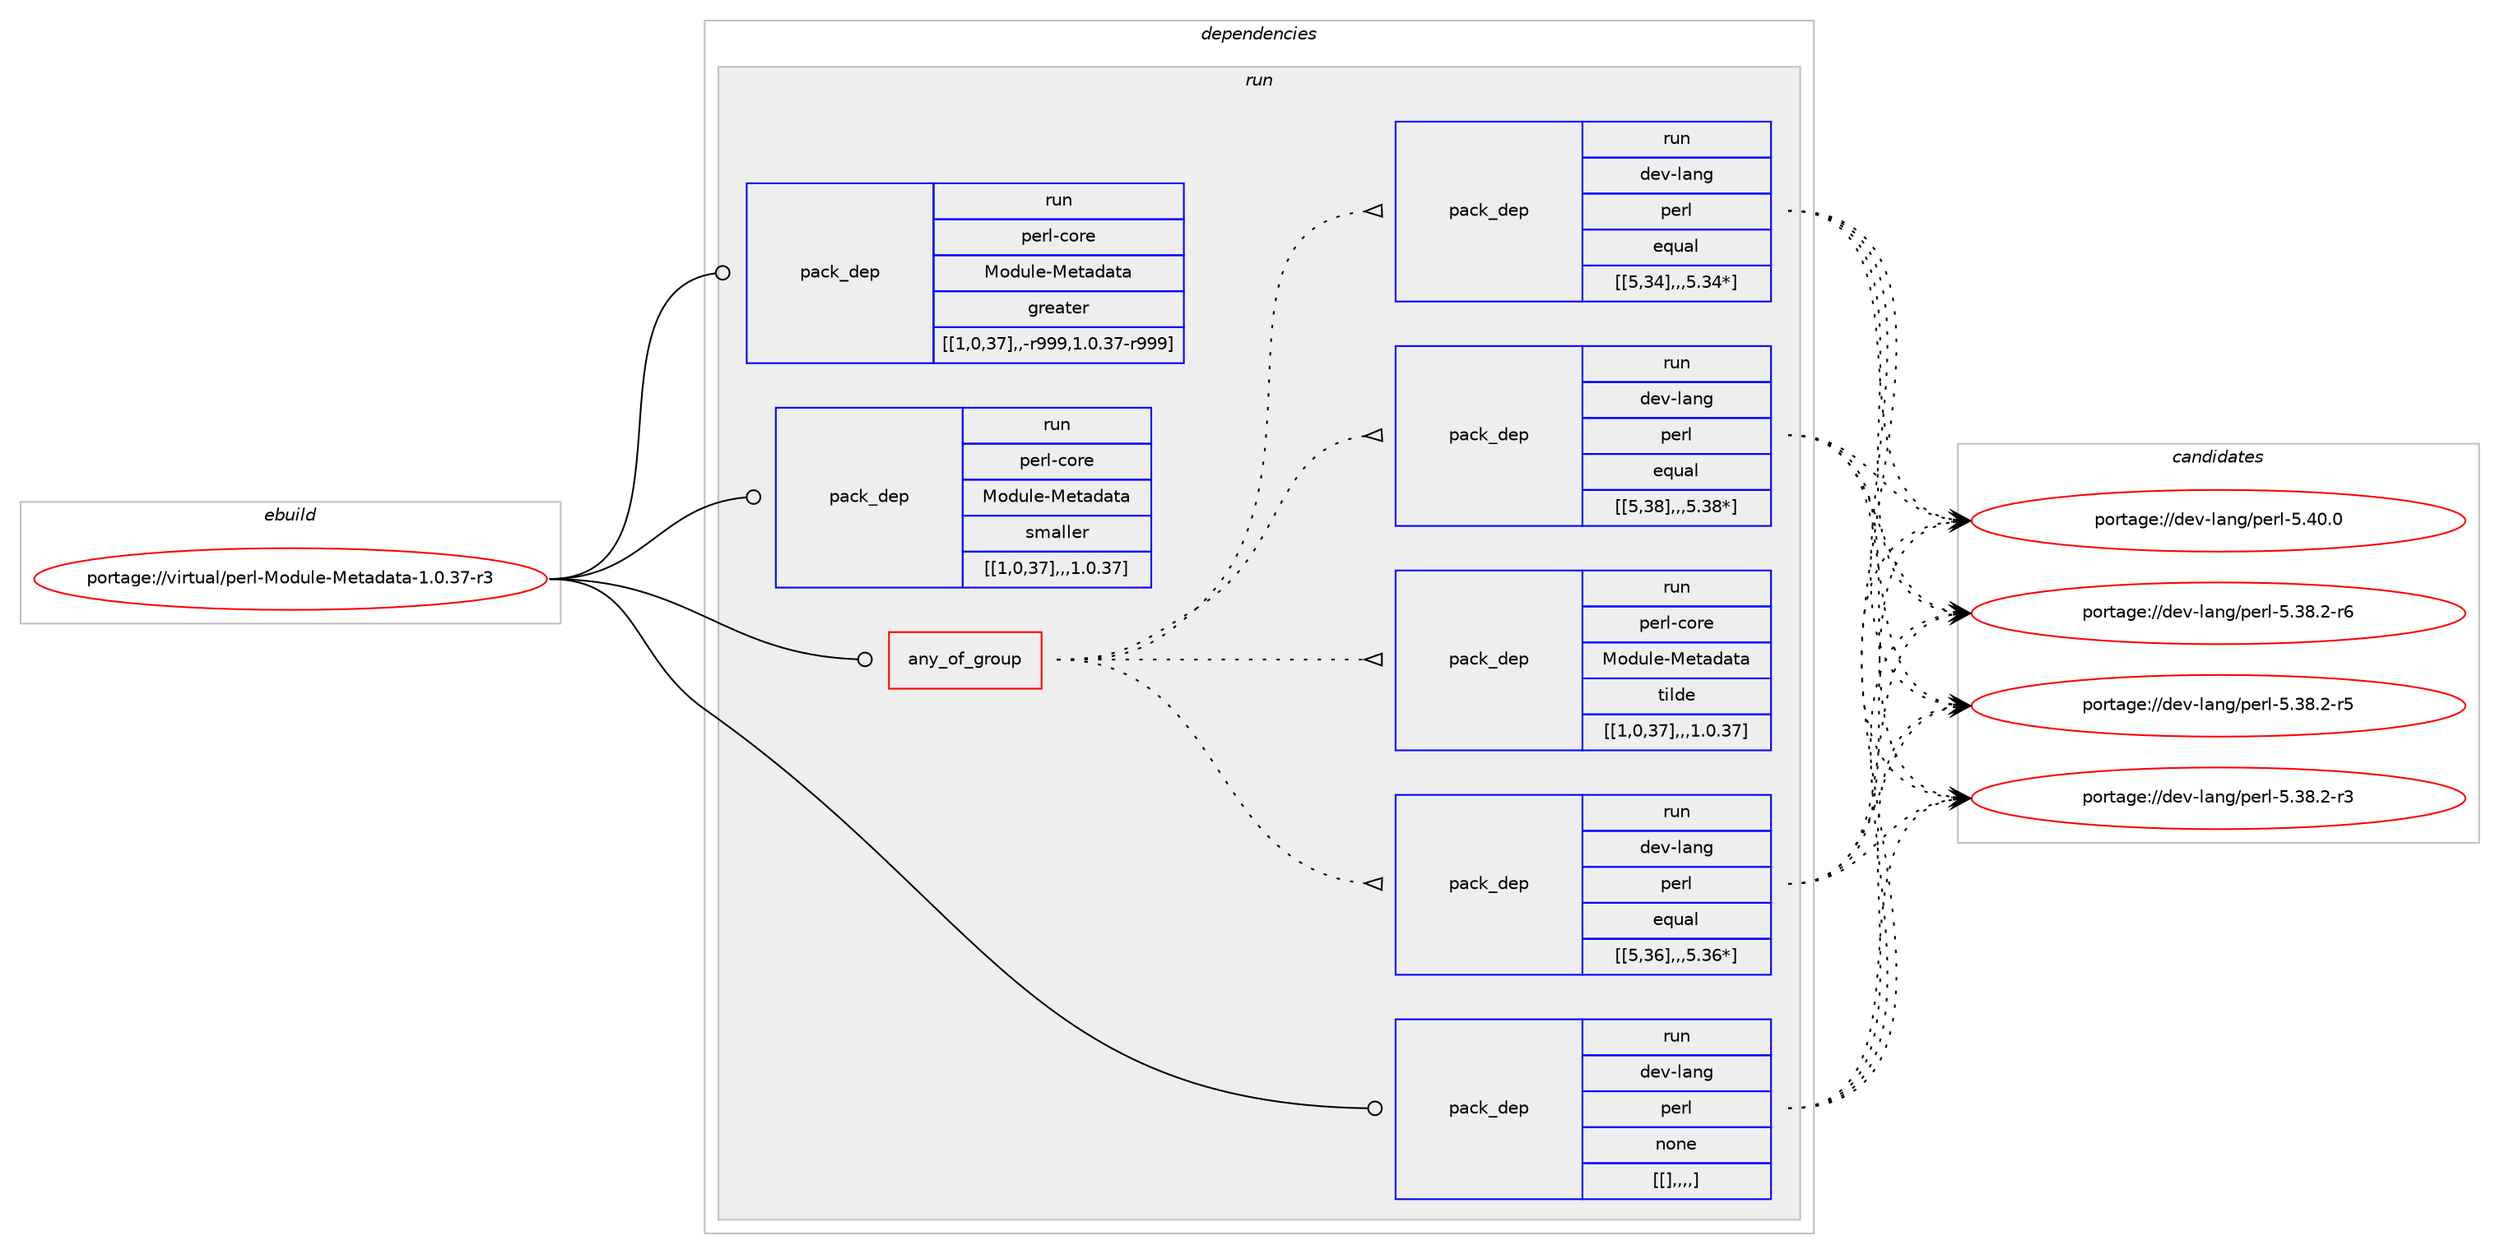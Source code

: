 digraph prolog {

# *************
# Graph options
# *************

newrank=true;
concentrate=true;
compound=true;
graph [rankdir=LR,fontname=Helvetica,fontsize=10,ranksep=1.5];#, ranksep=2.5, nodesep=0.2];
edge  [arrowhead=vee];
node  [fontname=Helvetica,fontsize=10];

# **********
# The ebuild
# **********

subgraph cluster_leftcol {
color=gray;
label=<<i>ebuild</i>>;
id [label="portage://virtual/perl-Module-Metadata-1.0.37-r3", color=red, width=4, href="../virtual/perl-Module-Metadata-1.0.37-r3.svg"];
}

# ****************
# The dependencies
# ****************

subgraph cluster_midcol {
color=gray;
label=<<i>dependencies</i>>;
subgraph cluster_compile {
fillcolor="#eeeeee";
style=filled;
label=<<i>compile</i>>;
}
subgraph cluster_compileandrun {
fillcolor="#eeeeee";
style=filled;
label=<<i>compile and run</i>>;
}
subgraph cluster_run {
fillcolor="#eeeeee";
style=filled;
label=<<i>run</i>>;
subgraph any105 {
dependency2070 [label=<<TABLE BORDER="0" CELLBORDER="1" CELLSPACING="0" CELLPADDING="4"><TR><TD CELLPADDING="10">any_of_group</TD></TR></TABLE>>, shape=none, color=red];subgraph pack1628 {
dependency2073 [label=<<TABLE BORDER="0" CELLBORDER="1" CELLSPACING="0" CELLPADDING="4" WIDTH="220"><TR><TD ROWSPAN="6" CELLPADDING="30">pack_dep</TD></TR><TR><TD WIDTH="110">run</TD></TR><TR><TD>dev-lang</TD></TR><TR><TD>perl</TD></TR><TR><TD>equal</TD></TR><TR><TD>[[5,38],,,5.38*]</TD></TR></TABLE>>, shape=none, color=blue];
}
dependency2070:e -> dependency2073:w [weight=20,style="dotted",arrowhead="oinv"];
subgraph pack1633 {
dependency2078 [label=<<TABLE BORDER="0" CELLBORDER="1" CELLSPACING="0" CELLPADDING="4" WIDTH="220"><TR><TD ROWSPAN="6" CELLPADDING="30">pack_dep</TD></TR><TR><TD WIDTH="110">run</TD></TR><TR><TD>dev-lang</TD></TR><TR><TD>perl</TD></TR><TR><TD>equal</TD></TR><TR><TD>[[5,36],,,5.36*]</TD></TR></TABLE>>, shape=none, color=blue];
}
dependency2070:e -> dependency2078:w [weight=20,style="dotted",arrowhead="oinv"];
subgraph pack1635 {
dependency2080 [label=<<TABLE BORDER="0" CELLBORDER="1" CELLSPACING="0" CELLPADDING="4" WIDTH="220"><TR><TD ROWSPAN="6" CELLPADDING="30">pack_dep</TD></TR><TR><TD WIDTH="110">run</TD></TR><TR><TD>dev-lang</TD></TR><TR><TD>perl</TD></TR><TR><TD>equal</TD></TR><TR><TD>[[5,34],,,5.34*]</TD></TR></TABLE>>, shape=none, color=blue];
}
dependency2070:e -> dependency2080:w [weight=20,style="dotted",arrowhead="oinv"];
subgraph pack1638 {
dependency2084 [label=<<TABLE BORDER="0" CELLBORDER="1" CELLSPACING="0" CELLPADDING="4" WIDTH="220"><TR><TD ROWSPAN="6" CELLPADDING="30">pack_dep</TD></TR><TR><TD WIDTH="110">run</TD></TR><TR><TD>perl-core</TD></TR><TR><TD>Module-Metadata</TD></TR><TR><TD>tilde</TD></TR><TR><TD>[[1,0,37],,,1.0.37]</TD></TR></TABLE>>, shape=none, color=blue];
}
dependency2070:e -> dependency2084:w [weight=20,style="dotted",arrowhead="oinv"];
}
id:e -> dependency2070:w [weight=20,style="solid",arrowhead="odot"];
subgraph pack1641 {
dependency2087 [label=<<TABLE BORDER="0" CELLBORDER="1" CELLSPACING="0" CELLPADDING="4" WIDTH="220"><TR><TD ROWSPAN="6" CELLPADDING="30">pack_dep</TD></TR><TR><TD WIDTH="110">run</TD></TR><TR><TD>dev-lang</TD></TR><TR><TD>perl</TD></TR><TR><TD>none</TD></TR><TR><TD>[[],,,,]</TD></TR></TABLE>>, shape=none, color=blue];
}
id:e -> dependency2087:w [weight=20,style="solid",arrowhead="odot"];
subgraph pack1645 {
dependency2090 [label=<<TABLE BORDER="0" CELLBORDER="1" CELLSPACING="0" CELLPADDING="4" WIDTH="220"><TR><TD ROWSPAN="6" CELLPADDING="30">pack_dep</TD></TR><TR><TD WIDTH="110">run</TD></TR><TR><TD>perl-core</TD></TR><TR><TD>Module-Metadata</TD></TR><TR><TD>greater</TD></TR><TR><TD>[[1,0,37],,-r999,1.0.37-r999]</TD></TR></TABLE>>, shape=none, color=blue];
}
id:e -> dependency2090:w [weight=20,style="solid",arrowhead="odot"];
subgraph pack1647 {
dependency2093 [label=<<TABLE BORDER="0" CELLBORDER="1" CELLSPACING="0" CELLPADDING="4" WIDTH="220"><TR><TD ROWSPAN="6" CELLPADDING="30">pack_dep</TD></TR><TR><TD WIDTH="110">run</TD></TR><TR><TD>perl-core</TD></TR><TR><TD>Module-Metadata</TD></TR><TR><TD>smaller</TD></TR><TR><TD>[[1,0,37],,,1.0.37]</TD></TR></TABLE>>, shape=none, color=blue];
}
id:e -> dependency2093:w [weight=20,style="solid",arrowhead="odot"];
}
}

# **************
# The candidates
# **************

subgraph cluster_choices {
rank=same;
color=gray;
label=<<i>candidates</i>>;

subgraph choice1630 {
color=black;
nodesep=1;
choice10010111845108971101034711210111410845534652484648 [label="portage://dev-lang/perl-5.40.0", color=red, width=4,href="../dev-lang/perl-5.40.0.svg"];
choice100101118451089711010347112101114108455346515646504511454 [label="portage://dev-lang/perl-5.38.2-r6", color=red, width=4,href="../dev-lang/perl-5.38.2-r6.svg"];
choice100101118451089711010347112101114108455346515646504511453 [label="portage://dev-lang/perl-5.38.2-r5", color=red, width=4,href="../dev-lang/perl-5.38.2-r5.svg"];
choice100101118451089711010347112101114108455346515646504511451 [label="portage://dev-lang/perl-5.38.2-r3", color=red, width=4,href="../dev-lang/perl-5.38.2-r3.svg"];
dependency2073:e -> choice10010111845108971101034711210111410845534652484648:w [style=dotted,weight="100"];
dependency2073:e -> choice100101118451089711010347112101114108455346515646504511454:w [style=dotted,weight="100"];
dependency2073:e -> choice100101118451089711010347112101114108455346515646504511453:w [style=dotted,weight="100"];
dependency2073:e -> choice100101118451089711010347112101114108455346515646504511451:w [style=dotted,weight="100"];
}
subgraph choice1633 {
color=black;
nodesep=1;
choice10010111845108971101034711210111410845534652484648 [label="portage://dev-lang/perl-5.40.0", color=red, width=4,href="../dev-lang/perl-5.40.0.svg"];
choice100101118451089711010347112101114108455346515646504511454 [label="portage://dev-lang/perl-5.38.2-r6", color=red, width=4,href="../dev-lang/perl-5.38.2-r6.svg"];
choice100101118451089711010347112101114108455346515646504511453 [label="portage://dev-lang/perl-5.38.2-r5", color=red, width=4,href="../dev-lang/perl-5.38.2-r5.svg"];
choice100101118451089711010347112101114108455346515646504511451 [label="portage://dev-lang/perl-5.38.2-r3", color=red, width=4,href="../dev-lang/perl-5.38.2-r3.svg"];
dependency2078:e -> choice10010111845108971101034711210111410845534652484648:w [style=dotted,weight="100"];
dependency2078:e -> choice100101118451089711010347112101114108455346515646504511454:w [style=dotted,weight="100"];
dependency2078:e -> choice100101118451089711010347112101114108455346515646504511453:w [style=dotted,weight="100"];
dependency2078:e -> choice100101118451089711010347112101114108455346515646504511451:w [style=dotted,weight="100"];
}
subgraph choice1638 {
color=black;
nodesep=1;
choice10010111845108971101034711210111410845534652484648 [label="portage://dev-lang/perl-5.40.0", color=red, width=4,href="../dev-lang/perl-5.40.0.svg"];
choice100101118451089711010347112101114108455346515646504511454 [label="portage://dev-lang/perl-5.38.2-r6", color=red, width=4,href="../dev-lang/perl-5.38.2-r6.svg"];
choice100101118451089711010347112101114108455346515646504511453 [label="portage://dev-lang/perl-5.38.2-r5", color=red, width=4,href="../dev-lang/perl-5.38.2-r5.svg"];
choice100101118451089711010347112101114108455346515646504511451 [label="portage://dev-lang/perl-5.38.2-r3", color=red, width=4,href="../dev-lang/perl-5.38.2-r3.svg"];
dependency2080:e -> choice10010111845108971101034711210111410845534652484648:w [style=dotted,weight="100"];
dependency2080:e -> choice100101118451089711010347112101114108455346515646504511454:w [style=dotted,weight="100"];
dependency2080:e -> choice100101118451089711010347112101114108455346515646504511453:w [style=dotted,weight="100"];
dependency2080:e -> choice100101118451089711010347112101114108455346515646504511451:w [style=dotted,weight="100"];
}
subgraph choice1642 {
color=black;
nodesep=1;
}
subgraph choice1643 {
color=black;
nodesep=1;
choice10010111845108971101034711210111410845534652484648 [label="portage://dev-lang/perl-5.40.0", color=red, width=4,href="../dev-lang/perl-5.40.0.svg"];
choice100101118451089711010347112101114108455346515646504511454 [label="portage://dev-lang/perl-5.38.2-r6", color=red, width=4,href="../dev-lang/perl-5.38.2-r6.svg"];
choice100101118451089711010347112101114108455346515646504511453 [label="portage://dev-lang/perl-5.38.2-r5", color=red, width=4,href="../dev-lang/perl-5.38.2-r5.svg"];
choice100101118451089711010347112101114108455346515646504511451 [label="portage://dev-lang/perl-5.38.2-r3", color=red, width=4,href="../dev-lang/perl-5.38.2-r3.svg"];
dependency2087:e -> choice10010111845108971101034711210111410845534652484648:w [style=dotted,weight="100"];
dependency2087:e -> choice100101118451089711010347112101114108455346515646504511454:w [style=dotted,weight="100"];
dependency2087:e -> choice100101118451089711010347112101114108455346515646504511453:w [style=dotted,weight="100"];
dependency2087:e -> choice100101118451089711010347112101114108455346515646504511451:w [style=dotted,weight="100"];
}
subgraph choice1650 {
color=black;
nodesep=1;
}
subgraph choice1651 {
color=black;
nodesep=1;
}
}

}
